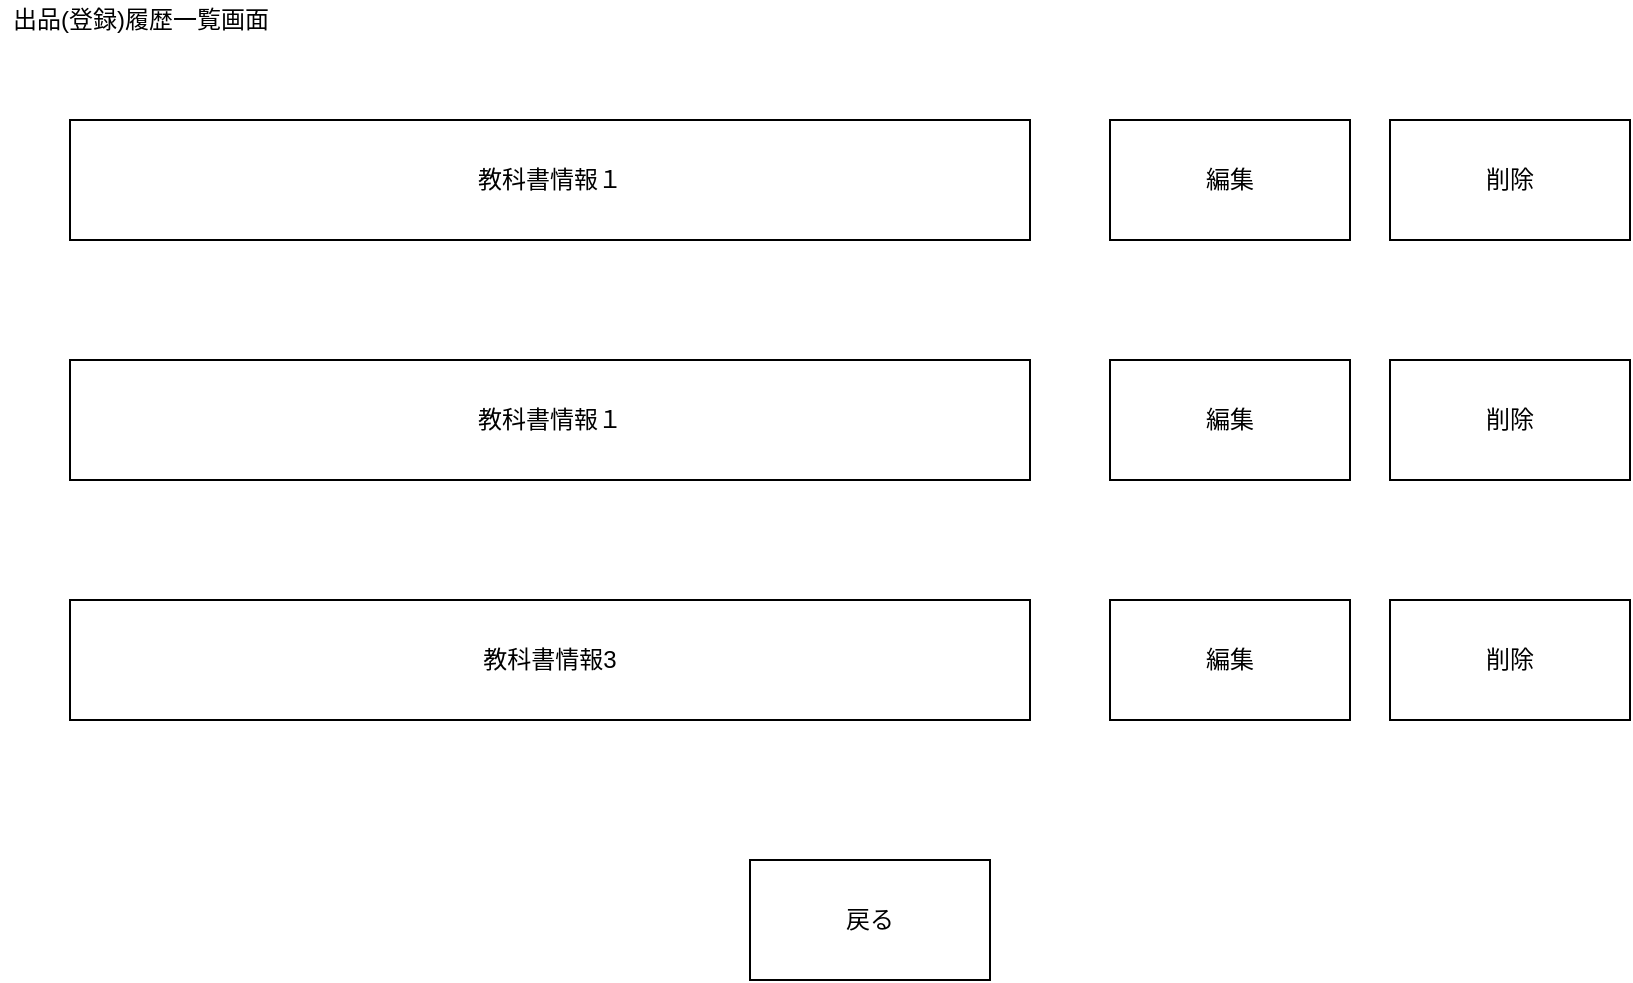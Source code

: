 <mxfile version="18.0.6" type="device"><diagram id="LTPWnMa2wvrOqgxFM2wW" name="ページ1"><mxGraphModel dx="868" dy="553" grid="1" gridSize="10" guides="1" tooltips="1" connect="1" arrows="1" fold="1" page="1" pageScale="1" pageWidth="827" pageHeight="1169" math="0" shadow="0"><root><mxCell id="0"/><mxCell id="1" parent="0"/><mxCell id="80r3Y6UqKu9WLH2wu0u_-1" value="出品(登録)履歴一覧画面" style="text;html=1;align=center;verticalAlign=middle;resizable=0;points=[];autosize=1;strokeColor=none;fillColor=none;" parent="1" vertex="1"><mxGeometry x="5" y="20" width="140" height="20" as="geometry"/></mxCell><mxCell id="80r3Y6UqKu9WLH2wu0u_-3" value="編集" style="rounded=0;whiteSpace=wrap;html=1;" parent="1" vertex="1"><mxGeometry x="560" y="80" width="120" height="60" as="geometry"/></mxCell><mxCell id="80r3Y6UqKu9WLH2wu0u_-4" value="戻る" style="rounded=0;whiteSpace=wrap;html=1;" parent="1" vertex="1"><mxGeometry x="380" y="450" width="120" height="60" as="geometry"/></mxCell><mxCell id="80r3Y6UqKu9WLH2wu0u_-5" value="編集" style="rounded=0;whiteSpace=wrap;html=1;" parent="1" vertex="1"><mxGeometry x="560" y="200" width="120" height="60" as="geometry"/></mxCell><mxCell id="80r3Y6UqKu9WLH2wu0u_-6" value="編集" style="rounded=0;whiteSpace=wrap;html=1;" parent="1" vertex="1"><mxGeometry x="560" y="320" width="120" height="60" as="geometry"/></mxCell><mxCell id="80r3Y6UqKu9WLH2wu0u_-8" value="教科書情報１" style="rounded=0;whiteSpace=wrap;html=1;" parent="1" vertex="1"><mxGeometry x="40" y="80" width="480" height="60" as="geometry"/></mxCell><mxCell id="80r3Y6UqKu9WLH2wu0u_-9" value="&lt;span&gt;教科書情報１&lt;/span&gt;" style="rounded=0;whiteSpace=wrap;html=1;" parent="1" vertex="1"><mxGeometry x="40" y="200" width="480" height="60" as="geometry"/></mxCell><mxCell id="80r3Y6UqKu9WLH2wu0u_-10" value="&lt;span&gt;教科書情報3&lt;/span&gt;" style="rounded=0;whiteSpace=wrap;html=1;" parent="1" vertex="1"><mxGeometry x="40" y="320" width="480" height="60" as="geometry"/></mxCell><mxCell id="_vSVve88GPmX3q5P6X3--1" value="削除" style="rounded=0;whiteSpace=wrap;html=1;" parent="1" vertex="1"><mxGeometry x="700" y="200" width="120" height="60" as="geometry"/></mxCell><mxCell id="_vSVve88GPmX3q5P6X3--2" value="削除" style="rounded=0;whiteSpace=wrap;html=1;" parent="1" vertex="1"><mxGeometry x="700" y="80" width="120" height="60" as="geometry"/></mxCell><mxCell id="_vSVve88GPmX3q5P6X3--3" value="削除" style="rounded=0;whiteSpace=wrap;html=1;" parent="1" vertex="1"><mxGeometry x="700" y="320" width="120" height="60" as="geometry"/></mxCell></root></mxGraphModel></diagram></mxfile>